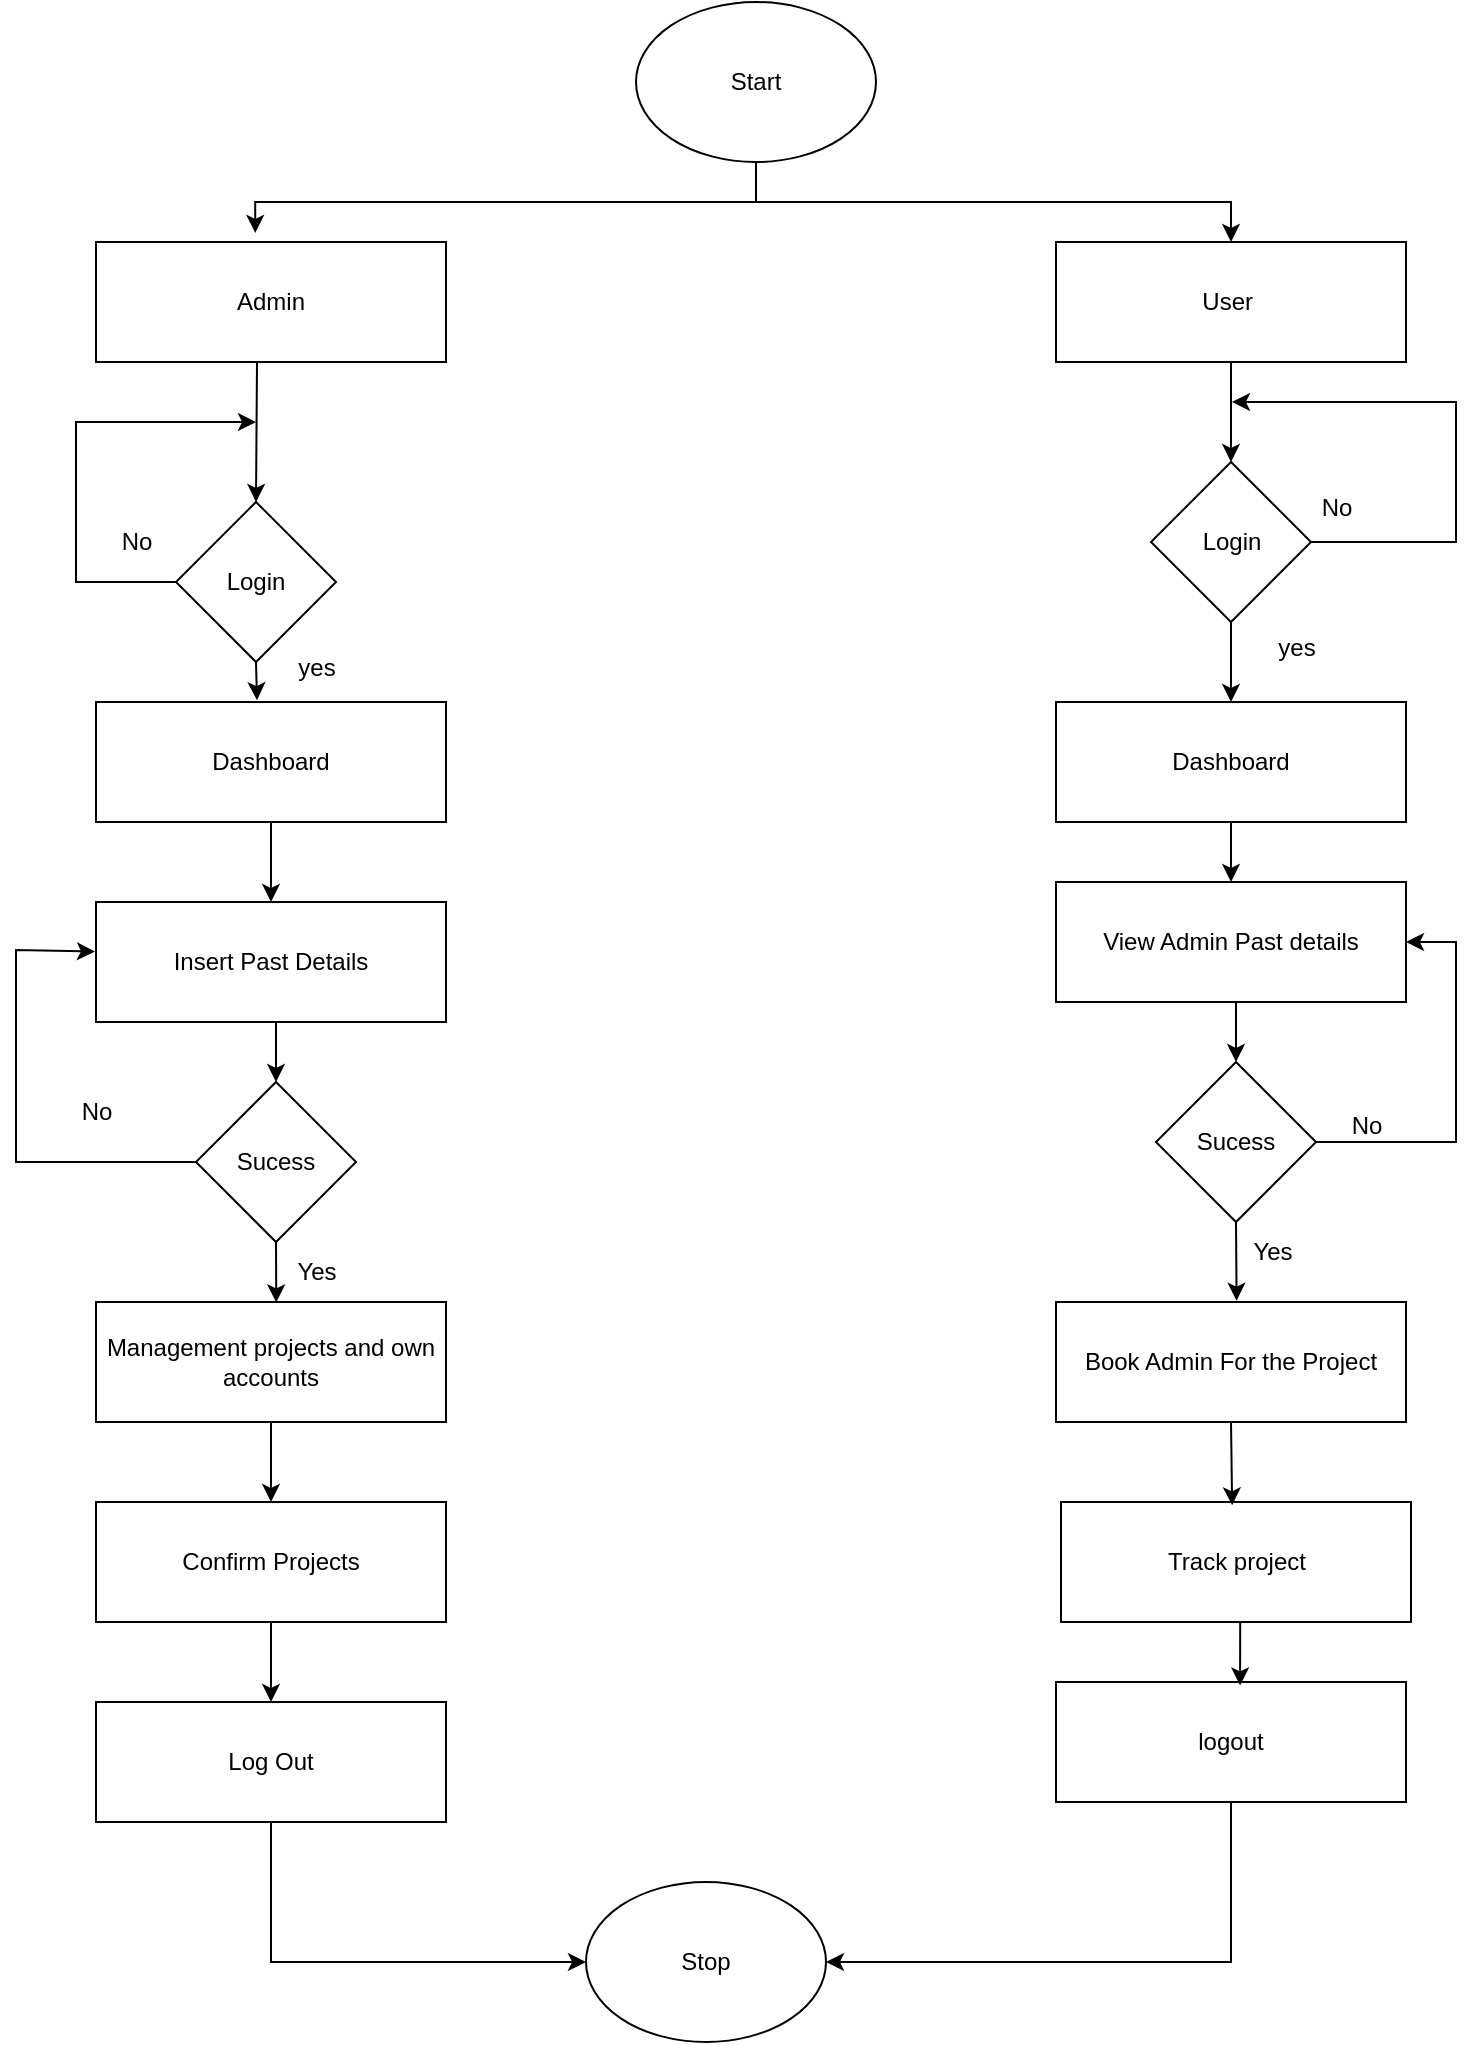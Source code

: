 <mxfile version="24.7.1" type="device">
  <diagram name="Page-1" id="riIzEda42bknY9Tccz27">
    <mxGraphModel dx="1311" dy="666" grid="1" gridSize="10" guides="1" tooltips="1" connect="1" arrows="1" fold="1" page="1" pageScale="1" pageWidth="850" pageHeight="1100" math="0" shadow="0">
      <root>
        <mxCell id="0" />
        <mxCell id="1" parent="0" />
        <mxCell id="wcx3AJRljDLgZKPLAiGM-8" style="edgeStyle=orthogonalEdgeStyle;rounded=0;orthogonalLoop=1;jettySize=auto;html=1;exitX=0.5;exitY=1;exitDx=0;exitDy=0;" parent="1" source="l_pT_V-jfQc_cWCq-nv2-1" target="l_pT_V-jfQc_cWCq-nv2-36" edge="1">
          <mxGeometry relative="1" as="geometry" />
        </mxCell>
        <mxCell id="l_pT_V-jfQc_cWCq-nv2-1" value="Start" style="ellipse;whiteSpace=wrap;html=1;" parent="1" vertex="1">
          <mxGeometry x="390" y="20" width="120" height="80" as="geometry" />
        </mxCell>
        <mxCell id="l_pT_V-jfQc_cWCq-nv2-2" value="Admin" style="rounded=0;whiteSpace=wrap;html=1;" parent="1" vertex="1">
          <mxGeometry x="120" y="140" width="175" height="60" as="geometry" />
        </mxCell>
        <mxCell id="wcx3AJRljDLgZKPLAiGM-4" style="edgeStyle=orthogonalEdgeStyle;rounded=0;orthogonalLoop=1;jettySize=auto;html=1;exitX=0;exitY=0.5;exitDx=0;exitDy=0;" parent="1" source="l_pT_V-jfQc_cWCq-nv2-3" edge="1">
          <mxGeometry relative="1" as="geometry">
            <mxPoint x="200" y="230" as="targetPoint" />
            <Array as="points">
              <mxPoint x="110" y="310" />
              <mxPoint x="110" y="230" />
            </Array>
          </mxGeometry>
        </mxCell>
        <mxCell id="l_pT_V-jfQc_cWCq-nv2-3" value="Login" style="rhombus;whiteSpace=wrap;html=1;" parent="1" vertex="1">
          <mxGeometry x="160" y="270" width="80" height="80" as="geometry" />
        </mxCell>
        <mxCell id="l_pT_V-jfQc_cWCq-nv2-26" style="edgeStyle=orthogonalEdgeStyle;rounded=0;orthogonalLoop=1;jettySize=auto;html=1;exitX=0.5;exitY=1;exitDx=0;exitDy=0;entryX=0.5;entryY=0;entryDx=0;entryDy=0;" parent="1" source="l_pT_V-jfQc_cWCq-nv2-4" target="l_pT_V-jfQc_cWCq-nv2-5" edge="1">
          <mxGeometry relative="1" as="geometry" />
        </mxCell>
        <mxCell id="l_pT_V-jfQc_cWCq-nv2-4" value="Dashboard" style="rounded=0;whiteSpace=wrap;html=1;" parent="1" vertex="1">
          <mxGeometry x="120" y="370" width="175" height="60" as="geometry" />
        </mxCell>
        <mxCell id="l_pT_V-jfQc_cWCq-nv2-27" style="edgeStyle=orthogonalEdgeStyle;rounded=0;orthogonalLoop=1;jettySize=auto;html=1;exitX=0.5;exitY=1;exitDx=0;exitDy=0;entryX=0.5;entryY=0;entryDx=0;entryDy=0;" parent="1" source="l_pT_V-jfQc_cWCq-nv2-5" target="l_pT_V-jfQc_cWCq-nv2-6" edge="1">
          <mxGeometry relative="1" as="geometry" />
        </mxCell>
        <mxCell id="l_pT_V-jfQc_cWCq-nv2-5" value="Insert Past Details" style="rounded=0;whiteSpace=wrap;html=1;" parent="1" vertex="1">
          <mxGeometry x="120" y="470" width="175" height="60" as="geometry" />
        </mxCell>
        <mxCell id="l_pT_V-jfQc_cWCq-nv2-6" value="Sucess" style="rhombus;whiteSpace=wrap;html=1;" parent="1" vertex="1">
          <mxGeometry x="170" y="560" width="80" height="80" as="geometry" />
        </mxCell>
        <mxCell id="l_pT_V-jfQc_cWCq-nv2-31" style="edgeStyle=orthogonalEdgeStyle;rounded=0;orthogonalLoop=1;jettySize=auto;html=1;exitX=0.5;exitY=1;exitDx=0;exitDy=0;entryX=0.5;entryY=0;entryDx=0;entryDy=0;" parent="1" source="l_pT_V-jfQc_cWCq-nv2-7" target="l_pT_V-jfQc_cWCq-nv2-8" edge="1">
          <mxGeometry relative="1" as="geometry" />
        </mxCell>
        <mxCell id="l_pT_V-jfQc_cWCq-nv2-7" value="Management projects and own accounts" style="rounded=0;whiteSpace=wrap;html=1;" parent="1" vertex="1">
          <mxGeometry x="120" y="670" width="175" height="60" as="geometry" />
        </mxCell>
        <mxCell id="l_pT_V-jfQc_cWCq-nv2-33" style="edgeStyle=orthogonalEdgeStyle;rounded=0;orthogonalLoop=1;jettySize=auto;html=1;entryX=0.5;entryY=0;entryDx=0;entryDy=0;" parent="1" source="l_pT_V-jfQc_cWCq-nv2-8" target="l_pT_V-jfQc_cWCq-nv2-9" edge="1">
          <mxGeometry relative="1" as="geometry" />
        </mxCell>
        <mxCell id="l_pT_V-jfQc_cWCq-nv2-8" value="Confirm Projects" style="rounded=0;whiteSpace=wrap;html=1;" parent="1" vertex="1">
          <mxGeometry x="120" y="770" width="175" height="60" as="geometry" />
        </mxCell>
        <mxCell id="wcx3AJRljDLgZKPLAiGM-5" style="edgeStyle=orthogonalEdgeStyle;rounded=0;orthogonalLoop=1;jettySize=auto;html=1;exitX=0.5;exitY=1;exitDx=0;exitDy=0;entryX=0;entryY=0.5;entryDx=0;entryDy=0;" parent="1" source="l_pT_V-jfQc_cWCq-nv2-9" target="l_pT_V-jfQc_cWCq-nv2-10" edge="1">
          <mxGeometry relative="1" as="geometry" />
        </mxCell>
        <mxCell id="l_pT_V-jfQc_cWCq-nv2-9" value="Log Out" style="rounded=0;whiteSpace=wrap;html=1;" parent="1" vertex="1">
          <mxGeometry x="120" y="870" width="175" height="60" as="geometry" />
        </mxCell>
        <mxCell id="l_pT_V-jfQc_cWCq-nv2-10" value="Stop" style="ellipse;whiteSpace=wrap;html=1;" parent="1" vertex="1">
          <mxGeometry x="365" y="960" width="120" height="80" as="geometry" />
        </mxCell>
        <mxCell id="l_pT_V-jfQc_cWCq-nv2-13" value="No" style="text;html=1;align=center;verticalAlign=middle;resizable=0;points=[];autosize=1;strokeColor=none;fillColor=none;" parent="1" vertex="1">
          <mxGeometry x="100" y="560" width="40" height="30" as="geometry" />
        </mxCell>
        <mxCell id="l_pT_V-jfQc_cWCq-nv2-15" value="" style="endArrow=classic;html=1;rounded=0;exitX=0.5;exitY=1;exitDx=0;exitDy=0;entryX=0.46;entryY=-0.015;entryDx=0;entryDy=0;entryPerimeter=0;" parent="1" source="l_pT_V-jfQc_cWCq-nv2-3" target="l_pT_V-jfQc_cWCq-nv2-4" edge="1">
          <mxGeometry width="50" height="50" relative="1" as="geometry">
            <mxPoint x="520" y="540" as="sourcePoint" />
            <mxPoint x="200" y="360" as="targetPoint" />
          </mxGeometry>
        </mxCell>
        <mxCell id="l_pT_V-jfQc_cWCq-nv2-21" value="yes" style="text;html=1;align=center;verticalAlign=middle;resizable=0;points=[];autosize=1;strokeColor=none;fillColor=none;" parent="1" vertex="1">
          <mxGeometry x="210" y="338" width="40" height="30" as="geometry" />
        </mxCell>
        <mxCell id="l_pT_V-jfQc_cWCq-nv2-23" value="" style="endArrow=classic;html=1;rounded=0;exitX=0.46;exitY=1.002;exitDx=0;exitDy=0;exitPerimeter=0;entryX=0.5;entryY=0;entryDx=0;entryDy=0;" parent="1" source="l_pT_V-jfQc_cWCq-nv2-2" target="l_pT_V-jfQc_cWCq-nv2-3" edge="1">
          <mxGeometry width="50" height="50" relative="1" as="geometry">
            <mxPoint x="350" y="240" as="sourcePoint" />
            <mxPoint x="400" y="190" as="targetPoint" />
          </mxGeometry>
        </mxCell>
        <mxCell id="l_pT_V-jfQc_cWCq-nv2-25" value="No" style="text;html=1;align=center;verticalAlign=middle;resizable=0;points=[];autosize=1;strokeColor=none;fillColor=none;" parent="1" vertex="1">
          <mxGeometry x="120" y="275" width="40" height="30" as="geometry" />
        </mxCell>
        <mxCell id="l_pT_V-jfQc_cWCq-nv2-30" style="edgeStyle=orthogonalEdgeStyle;rounded=0;orthogonalLoop=1;jettySize=auto;html=1;exitX=0.5;exitY=1;exitDx=0;exitDy=0;entryX=0.515;entryY=0.004;entryDx=0;entryDy=0;entryPerimeter=0;" parent="1" source="l_pT_V-jfQc_cWCq-nv2-6" target="l_pT_V-jfQc_cWCq-nv2-7" edge="1">
          <mxGeometry relative="1" as="geometry" />
        </mxCell>
        <mxCell id="l_pT_V-jfQc_cWCq-nv2-32" value="Yes" style="text;html=1;align=center;verticalAlign=middle;resizable=0;points=[];autosize=1;strokeColor=none;fillColor=none;" parent="1" vertex="1">
          <mxGeometry x="210" y="640" width="40" height="30" as="geometry" />
        </mxCell>
        <mxCell id="l_pT_V-jfQc_cWCq-nv2-47" style="edgeStyle=orthogonalEdgeStyle;rounded=0;orthogonalLoop=1;jettySize=auto;html=1;exitX=0.5;exitY=1;exitDx=0;exitDy=0;" parent="1" source="l_pT_V-jfQc_cWCq-nv2-36" target="l_pT_V-jfQc_cWCq-nv2-37" edge="1">
          <mxGeometry relative="1" as="geometry" />
        </mxCell>
        <mxCell id="l_pT_V-jfQc_cWCq-nv2-36" value="User&amp;nbsp;" style="rounded=0;whiteSpace=wrap;html=1;" parent="1" vertex="1">
          <mxGeometry x="600" y="140" width="175" height="60" as="geometry" />
        </mxCell>
        <mxCell id="l_pT_V-jfQc_cWCq-nv2-48" style="edgeStyle=orthogonalEdgeStyle;rounded=0;orthogonalLoop=1;jettySize=auto;html=1;exitX=0.5;exitY=1;exitDx=0;exitDy=0;entryX=0.5;entryY=0;entryDx=0;entryDy=0;" parent="1" source="l_pT_V-jfQc_cWCq-nv2-37" target="l_pT_V-jfQc_cWCq-nv2-39" edge="1">
          <mxGeometry relative="1" as="geometry" />
        </mxCell>
        <mxCell id="l_pT_V-jfQc_cWCq-nv2-37" value="Login" style="rhombus;whiteSpace=wrap;html=1;" parent="1" vertex="1">
          <mxGeometry x="647.5" y="250" width="80" height="80" as="geometry" />
        </mxCell>
        <mxCell id="l_pT_V-jfQc_cWCq-nv2-49" style="edgeStyle=orthogonalEdgeStyle;rounded=0;orthogonalLoop=1;jettySize=auto;html=1;exitX=0.5;exitY=1;exitDx=0;exitDy=0;entryX=0.5;entryY=0;entryDx=0;entryDy=0;" parent="1" source="l_pT_V-jfQc_cWCq-nv2-39" target="l_pT_V-jfQc_cWCq-nv2-40" edge="1">
          <mxGeometry relative="1" as="geometry" />
        </mxCell>
        <mxCell id="l_pT_V-jfQc_cWCq-nv2-39" value="Dashboard" style="rounded=0;whiteSpace=wrap;html=1;" parent="1" vertex="1">
          <mxGeometry x="600" y="370" width="175" height="60" as="geometry" />
        </mxCell>
        <mxCell id="l_pT_V-jfQc_cWCq-nv2-50" style="edgeStyle=orthogonalEdgeStyle;rounded=0;orthogonalLoop=1;jettySize=auto;html=1;exitX=0.5;exitY=1;exitDx=0;exitDy=0;entryX=0.5;entryY=0;entryDx=0;entryDy=0;" parent="1" source="l_pT_V-jfQc_cWCq-nv2-40" target="l_pT_V-jfQc_cWCq-nv2-41" edge="1">
          <mxGeometry relative="1" as="geometry" />
        </mxCell>
        <mxCell id="l_pT_V-jfQc_cWCq-nv2-40" value="View Admin Past details" style="rounded=0;whiteSpace=wrap;html=1;" parent="1" vertex="1">
          <mxGeometry x="600" y="460" width="175" height="60" as="geometry" />
        </mxCell>
        <mxCell id="l_pT_V-jfQc_cWCq-nv2-41" value="Sucess" style="rhombus;whiteSpace=wrap;html=1;" parent="1" vertex="1">
          <mxGeometry x="650" y="550" width="80" height="80" as="geometry" />
        </mxCell>
        <mxCell id="wcx3AJRljDLgZKPLAiGM-6" style="edgeStyle=orthogonalEdgeStyle;rounded=0;orthogonalLoop=1;jettySize=auto;html=1;exitX=0.5;exitY=1;exitDx=0;exitDy=0;entryX=1;entryY=0.5;entryDx=0;entryDy=0;" parent="1" source="l_pT_V-jfQc_cWCq-nv2-42" target="l_pT_V-jfQc_cWCq-nv2-10" edge="1">
          <mxGeometry relative="1" as="geometry" />
        </mxCell>
        <mxCell id="l_pT_V-jfQc_cWCq-nv2-42" value="logout" style="rounded=0;whiteSpace=wrap;html=1;" parent="1" vertex="1">
          <mxGeometry x="600" y="860" width="175" height="60" as="geometry" />
        </mxCell>
        <mxCell id="l_pT_V-jfQc_cWCq-nv2-43" value="Track project" style="rounded=0;whiteSpace=wrap;html=1;" parent="1" vertex="1">
          <mxGeometry x="602.5" y="770" width="175" height="60" as="geometry" />
        </mxCell>
        <mxCell id="l_pT_V-jfQc_cWCq-nv2-44" value="Book Admin For the Project" style="rounded=0;whiteSpace=wrap;html=1;" parent="1" vertex="1">
          <mxGeometry x="600" y="670" width="175" height="60" as="geometry" />
        </mxCell>
        <mxCell id="l_pT_V-jfQc_cWCq-nv2-52" style="edgeStyle=orthogonalEdgeStyle;rounded=0;orthogonalLoop=1;jettySize=auto;html=1;exitX=0.5;exitY=1;exitDx=0;exitDy=0;entryX=0.526;entryY=0.029;entryDx=0;entryDy=0;entryPerimeter=0;" parent="1" source="l_pT_V-jfQc_cWCq-nv2-43" target="l_pT_V-jfQc_cWCq-nv2-42" edge="1">
          <mxGeometry relative="1" as="geometry" />
        </mxCell>
        <mxCell id="l_pT_V-jfQc_cWCq-nv2-54" value="" style="endArrow=classic;html=1;rounded=0;exitX=0.5;exitY=1;exitDx=0;exitDy=0;entryX=0.489;entryY=0.028;entryDx=0;entryDy=0;entryPerimeter=0;" parent="1" source="l_pT_V-jfQc_cWCq-nv2-44" target="l_pT_V-jfQc_cWCq-nv2-43" edge="1">
          <mxGeometry width="50" height="50" relative="1" as="geometry">
            <mxPoint x="570" y="750" as="sourcePoint" />
            <mxPoint x="620" y="700" as="targetPoint" />
          </mxGeometry>
        </mxCell>
        <mxCell id="l_pT_V-jfQc_cWCq-nv2-55" value="" style="endArrow=classic;html=1;rounded=0;entryX=0.516;entryY=-0.011;entryDx=0;entryDy=0;entryPerimeter=0;exitX=0.5;exitY=1;exitDx=0;exitDy=0;" parent="1" source="l_pT_V-jfQc_cWCq-nv2-41" target="l_pT_V-jfQc_cWCq-nv2-44" edge="1">
          <mxGeometry width="50" height="50" relative="1" as="geometry">
            <mxPoint x="570" y="650" as="sourcePoint" />
            <mxPoint x="620" y="600" as="targetPoint" />
          </mxGeometry>
        </mxCell>
        <mxCell id="l_pT_V-jfQc_cWCq-nv2-57" value="" style="endArrow=classic;html=1;rounded=0;exitX=1;exitY=0.5;exitDx=0;exitDy=0;" parent="1" source="l_pT_V-jfQc_cWCq-nv2-37" edge="1">
          <mxGeometry width="50" height="50" relative="1" as="geometry">
            <mxPoint x="390" y="290" as="sourcePoint" />
            <mxPoint x="688" y="220" as="targetPoint" />
            <Array as="points">
              <mxPoint x="800" y="290" />
              <mxPoint x="800" y="220" />
            </Array>
          </mxGeometry>
        </mxCell>
        <mxCell id="l_pT_V-jfQc_cWCq-nv2-58" value="yes" style="text;html=1;align=center;verticalAlign=middle;resizable=0;points=[];autosize=1;strokeColor=none;fillColor=none;" parent="1" vertex="1">
          <mxGeometry x="700" y="328" width="40" height="30" as="geometry" />
        </mxCell>
        <mxCell id="l_pT_V-jfQc_cWCq-nv2-59" value="No" style="text;html=1;align=center;verticalAlign=middle;resizable=0;points=[];autosize=1;strokeColor=none;fillColor=none;" parent="1" vertex="1">
          <mxGeometry x="720" y="258" width="40" height="30" as="geometry" />
        </mxCell>
        <mxCell id="l_pT_V-jfQc_cWCq-nv2-60" value="Yes" style="text;html=1;align=center;verticalAlign=middle;resizable=0;points=[];autosize=1;strokeColor=none;fillColor=none;" parent="1" vertex="1">
          <mxGeometry x="687.5" y="630" width="40" height="30" as="geometry" />
        </mxCell>
        <mxCell id="l_pT_V-jfQc_cWCq-nv2-61" value="No" style="text;html=1;align=center;verticalAlign=middle;resizable=0;points=[];autosize=1;strokeColor=none;fillColor=none;" parent="1" vertex="1">
          <mxGeometry x="735" y="567" width="40" height="30" as="geometry" />
        </mxCell>
        <mxCell id="wcx3AJRljDLgZKPLAiGM-7" style="edgeStyle=orthogonalEdgeStyle;rounded=0;orthogonalLoop=1;jettySize=auto;html=1;exitX=0.5;exitY=1;exitDx=0;exitDy=0;entryX=0.455;entryY=-0.076;entryDx=0;entryDy=0;entryPerimeter=0;" parent="1" source="l_pT_V-jfQc_cWCq-nv2-1" target="l_pT_V-jfQc_cWCq-nv2-2" edge="1">
          <mxGeometry relative="1" as="geometry" />
        </mxCell>
        <mxCell id="5jBhw9exanllBWWyPVi9-1" value="" style="endArrow=classic;html=1;rounded=0;exitX=0;exitY=0.5;exitDx=0;exitDy=0;entryX=-0.003;entryY=0.413;entryDx=0;entryDy=0;entryPerimeter=0;" edge="1" parent="1" source="l_pT_V-jfQc_cWCq-nv2-6" target="l_pT_V-jfQc_cWCq-nv2-5">
          <mxGeometry width="50" height="50" relative="1" as="geometry">
            <mxPoint x="400" y="420" as="sourcePoint" />
            <mxPoint x="450" y="370" as="targetPoint" />
            <Array as="points">
              <mxPoint x="80" y="600" />
              <mxPoint x="80" y="494" />
            </Array>
          </mxGeometry>
        </mxCell>
        <mxCell id="5jBhw9exanllBWWyPVi9-3" value="" style="endArrow=classic;html=1;rounded=0;exitX=1;exitY=0.5;exitDx=0;exitDy=0;entryX=1;entryY=0.5;entryDx=0;entryDy=0;" edge="1" parent="1" source="l_pT_V-jfQc_cWCq-nv2-41" target="l_pT_V-jfQc_cWCq-nv2-40">
          <mxGeometry width="50" height="50" relative="1" as="geometry">
            <mxPoint x="430" y="610" as="sourcePoint" />
            <mxPoint x="480" y="560" as="targetPoint" />
            <Array as="points">
              <mxPoint x="800" y="590" />
              <mxPoint x="800" y="490" />
            </Array>
          </mxGeometry>
        </mxCell>
      </root>
    </mxGraphModel>
  </diagram>
</mxfile>
